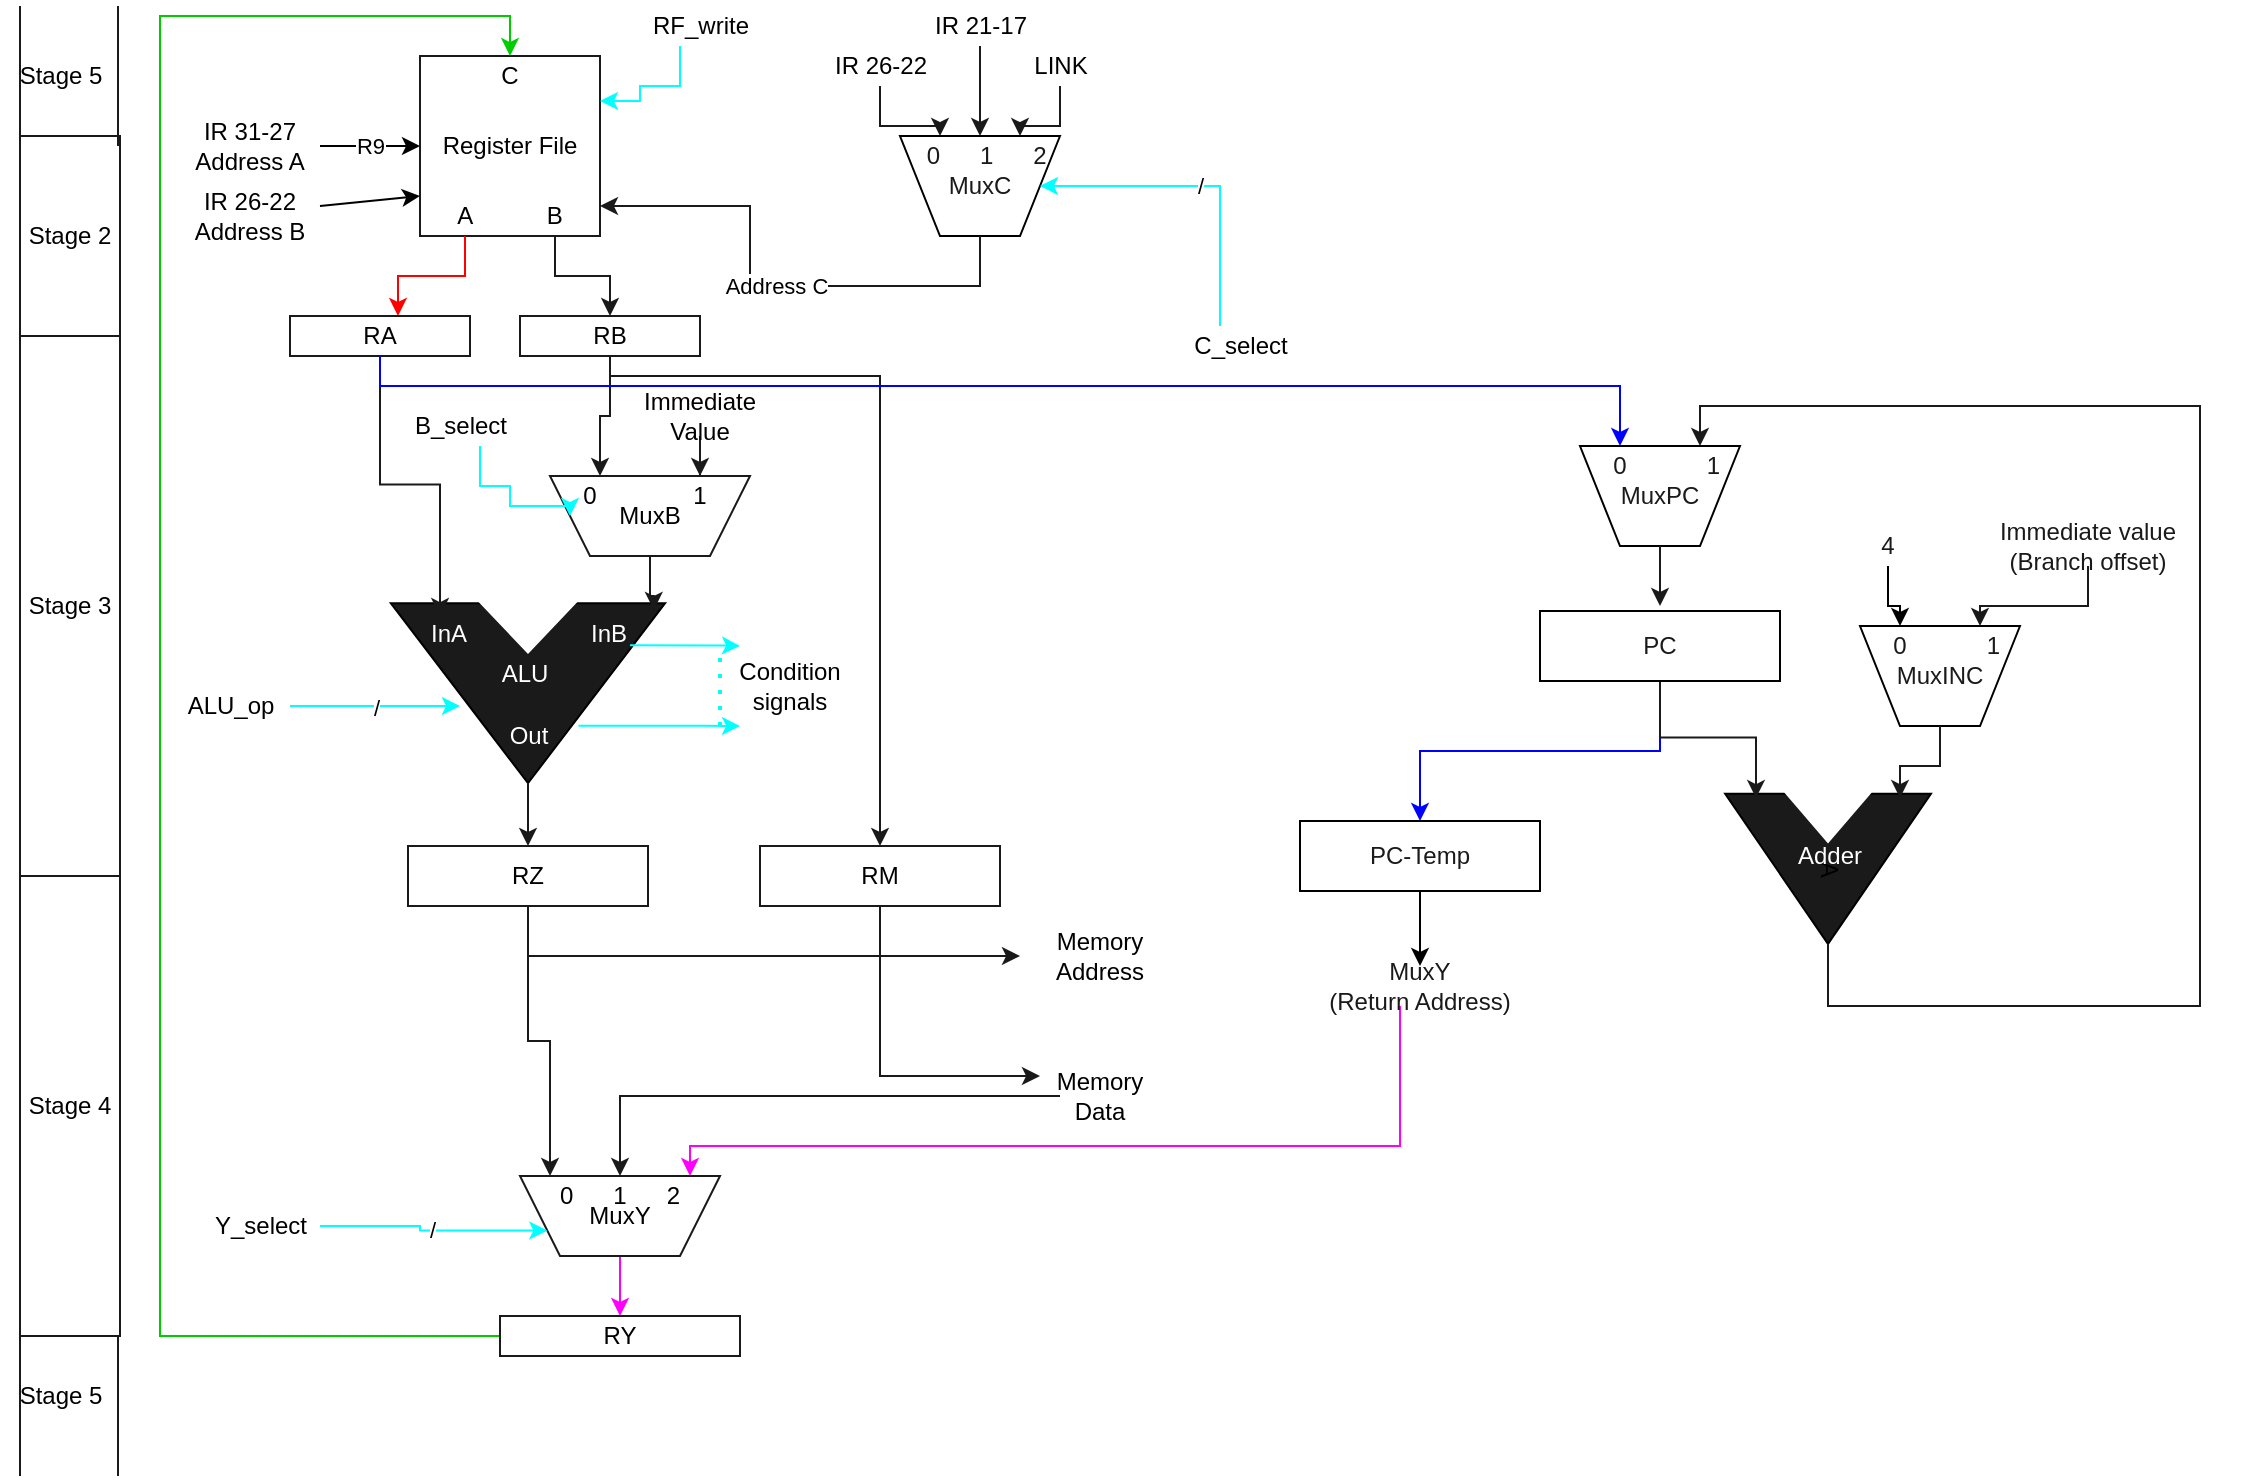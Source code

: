 <mxfile version="13.9.2" type="github">
  <diagram id="363l4msee2OIf_mjD16K" name="Page-1">
    <mxGraphModel dx="716" dy="405" grid="1" gridSize="10" guides="1" tooltips="1" connect="1" arrows="1" fold="1" page="1" pageScale="1" pageWidth="827" pageHeight="1169" math="0" shadow="0">
      <root>
        <mxCell id="0" />
        <mxCell id="1" parent="0" />
        <mxCell id="41a6UNO9W1_zl_YX5yjG-5" value="Alu" style="group" parent="1" vertex="1" connectable="0">
          <mxGeometry x="214" y="395" width="120" height="120" as="geometry" />
        </mxCell>
        <mxCell id="41a6UNO9W1_zl_YX5yjG-2" value="" style="triangle;whiteSpace=wrap;html=1;rotation=90;fillColor=#1A1A1A;" parent="41a6UNO9W1_zl_YX5yjG-5" vertex="1">
          <mxGeometry x="15.0" width="90" height="137.143" as="geometry" />
        </mxCell>
        <mxCell id="41a6UNO9W1_zl_YX5yjG-4" value="" style="triangle;whiteSpace=wrap;html=1;rotation=90;strokeColor=#FFFFFF;" parent="41a6UNO9W1_zl_YX5yjG-5" vertex="1">
          <mxGeometry x="37.5" y="-17.143" width="45" height="85.714" as="geometry" />
        </mxCell>
        <mxCell id="41a6UNO9W1_zl_YX5yjG-29" value="&lt;font color=&quot;#FFFFFF&quot;&gt;ALU&lt;/font&gt;" style="text;html=1;align=center;verticalAlign=middle;resizable=0;points=[];autosize=1;" parent="41a6UNO9W1_zl_YX5yjG-5" vertex="1">
          <mxGeometry x="37.5" y="48.57" width="40" height="20" as="geometry" />
        </mxCell>
        <mxCell id="41a6UNO9W1_zl_YX5yjG-33" value="&lt;font color=&quot;#FFFFFF&quot;&gt;InB&lt;/font&gt;" style="text;html=1;align=center;verticalAlign=middle;resizable=0;points=[];autosize=1;" parent="41a6UNO9W1_zl_YX5yjG-5" vertex="1">
          <mxGeometry x="85" y="28.57" width="30" height="20" as="geometry" />
        </mxCell>
        <mxCell id="41a6UNO9W1_zl_YX5yjG-32" value="&lt;font color=&quot;#FFFFFF&quot;&gt;InA&lt;/font&gt;" style="text;html=1;align=center;verticalAlign=middle;resizable=0;points=[];autosize=1;" parent="41a6UNO9W1_zl_YX5yjG-5" vertex="1">
          <mxGeometry x="5" y="28.57" width="30" height="20" as="geometry" />
        </mxCell>
        <mxCell id="41a6UNO9W1_zl_YX5yjG-31" value="&lt;font color=&quot;#FFFFFF&quot;&gt;Out&lt;/font&gt;" style="text;html=1;align=center;verticalAlign=middle;resizable=0;points=[];autosize=1;" parent="41a6UNO9W1_zl_YX5yjG-5" vertex="1">
          <mxGeometry x="45" y="80" width="30" height="20" as="geometry" />
        </mxCell>
        <mxCell id="41a6UNO9W1_zl_YX5yjG-22" style="edgeStyle=orthogonalEdgeStyle;rounded=0;orthogonalLoop=1;jettySize=auto;html=1;entryX=0.5;entryY=0;entryDx=0;entryDy=0;exitX=0.75;exitY=1;exitDx=0;exitDy=0;strokeColor=#1A1A1A;" parent="1" source="41a6UNO9W1_zl_YX5yjG-10" target="41a6UNO9W1_zl_YX5yjG-19" edge="1">
          <mxGeometry relative="1" as="geometry" />
        </mxCell>
        <mxCell id="41a6UNO9W1_zl_YX5yjG-7" value="Register File" style="whiteSpace=wrap;html=1;aspect=fixed;strokeColor=#1A1A1A;fillColor=#FFFFFF;" parent="1" vertex="1">
          <mxGeometry x="220" y="145" width="90" height="90" as="geometry" />
        </mxCell>
        <mxCell id="41a6UNO9W1_zl_YX5yjG-8" value="C" style="text;html=1;strokeColor=none;fillColor=none;align=center;verticalAlign=middle;whiteSpace=wrap;rounded=0;" parent="1" vertex="1">
          <mxGeometry x="245" y="145" width="40" height="20" as="geometry" />
        </mxCell>
        <mxCell id="41a6UNO9W1_zl_YX5yjG-21" style="edgeStyle=orthogonalEdgeStyle;rounded=0;orthogonalLoop=1;jettySize=auto;html=1;entryX=0.6;entryY=0;entryDx=0;entryDy=0;entryPerimeter=0;strokeColor=#FF0000;exitX=0.25;exitY=1;exitDx=0;exitDy=0;" parent="1" source="41a6UNO9W1_zl_YX5yjG-10" target="41a6UNO9W1_zl_YX5yjG-20" edge="1">
          <mxGeometry relative="1" as="geometry" />
        </mxCell>
        <mxCell id="41a6UNO9W1_zl_YX5yjG-10" value="A&amp;nbsp;&amp;nbsp;&amp;nbsp;&amp;nbsp;&amp;nbsp;&amp;nbsp;&amp;nbsp;&amp;nbsp;&amp;nbsp;&amp;nbsp; B" style="text;html=1;strokeColor=none;fillColor=none;align=center;verticalAlign=middle;whiteSpace=wrap;rounded=0;" parent="1" vertex="1">
          <mxGeometry x="220" y="215" width="90" height="20" as="geometry" />
        </mxCell>
        <mxCell id="41a6UNO9W1_zl_YX5yjG-14" value="R9" style="endArrow=classic;html=1;entryX=0;entryY=0.5;entryDx=0;entryDy=0;" parent="1" target="41a6UNO9W1_zl_YX5yjG-7" edge="1">
          <mxGeometry width="50" height="50" relative="1" as="geometry">
            <mxPoint x="170" y="190" as="sourcePoint" />
            <mxPoint x="80" y="189.5" as="targetPoint" />
          </mxGeometry>
        </mxCell>
        <mxCell id="41a6UNO9W1_zl_YX5yjG-15" value="" style="endArrow=classic;html=1;entryX=0;entryY=0.5;entryDx=0;entryDy=0;" parent="1" edge="1">
          <mxGeometry width="50" height="50" relative="1" as="geometry">
            <mxPoint x="170" y="220" as="sourcePoint" />
            <mxPoint x="220" y="215" as="targetPoint" />
          </mxGeometry>
        </mxCell>
        <mxCell id="41a6UNO9W1_zl_YX5yjG-17" value="&lt;div&gt;IR 26-22&lt;br&gt;&lt;/div&gt;&lt;div&gt;Address B&lt;/div&gt;" style="text;html=1;strokeColor=none;fillColor=none;align=center;verticalAlign=middle;whiteSpace=wrap;rounded=0;" parent="1" vertex="1">
          <mxGeometry x="100" y="215" width="70" height="20" as="geometry" />
        </mxCell>
        <mxCell id="41a6UNO9W1_zl_YX5yjG-18" value="&lt;div&gt;IR 31-27&lt;br&gt;&lt;/div&gt;&lt;div&gt;Address A&lt;/div&gt;" style="text;html=1;strokeColor=none;fillColor=none;align=center;verticalAlign=middle;whiteSpace=wrap;rounded=0;" parent="1" vertex="1">
          <mxGeometry x="100" y="180" width="70" height="20" as="geometry" />
        </mxCell>
        <mxCell id="41a6UNO9W1_zl_YX5yjG-35" style="edgeStyle=orthogonalEdgeStyle;rounded=0;orthogonalLoop=1;jettySize=auto;html=1;entryX=0.75;entryY=1;entryDx=0;entryDy=0;strokeColor=#1A1A1A;" parent="1" source="41a6UNO9W1_zl_YX5yjG-19" target="41a6UNO9W1_zl_YX5yjG-23" edge="1">
          <mxGeometry relative="1" as="geometry" />
        </mxCell>
        <mxCell id="41a6UNO9W1_zl_YX5yjG-45" style="edgeStyle=orthogonalEdgeStyle;rounded=0;orthogonalLoop=1;jettySize=auto;html=1;strokeColor=#1A1A1A;" parent="1" source="41a6UNO9W1_zl_YX5yjG-19" target="41a6UNO9W1_zl_YX5yjG-40" edge="1">
          <mxGeometry relative="1" as="geometry">
            <Array as="points">
              <mxPoint x="315" y="305" />
              <mxPoint x="450" y="305" />
            </Array>
          </mxGeometry>
        </mxCell>
        <mxCell id="41a6UNO9W1_zl_YX5yjG-19" value="RB" style="rounded=0;whiteSpace=wrap;html=1;strokeColor=#1A1A1A;fillColor=#FFFFFF;" parent="1" vertex="1">
          <mxGeometry x="270" y="275" width="90" height="20" as="geometry" />
        </mxCell>
        <mxCell id="41a6UNO9W1_zl_YX5yjG-34" style="edgeStyle=orthogonalEdgeStyle;rounded=0;orthogonalLoop=1;jettySize=auto;html=1;entryX=0.367;entryY=0.072;entryDx=0;entryDy=0;entryPerimeter=0;strokeColor=#1A1A1A;" parent="1" source="41a6UNO9W1_zl_YX5yjG-20" target="41a6UNO9W1_zl_YX5yjG-32" edge="1">
          <mxGeometry relative="1" as="geometry" />
        </mxCell>
        <mxCell id="41a6UNO9W1_zl_YX5yjG-20" value="RA" style="rounded=0;whiteSpace=wrap;html=1;strokeColor=#1A1A1A;fillColor=#FFFFFF;" parent="1" vertex="1">
          <mxGeometry x="155" y="275" width="90" height="20" as="geometry" />
        </mxCell>
        <mxCell id="41a6UNO9W1_zl_YX5yjG-27" style="edgeStyle=orthogonalEdgeStyle;rounded=0;orthogonalLoop=1;jettySize=auto;html=1;entryX=0.038;entryY=0.041;entryDx=0;entryDy=0;entryPerimeter=0;strokeColor=#1A1A1A;" parent="1" source="41a6UNO9W1_zl_YX5yjG-23" target="41a6UNO9W1_zl_YX5yjG-2" edge="1">
          <mxGeometry relative="1" as="geometry" />
        </mxCell>
        <mxCell id="41a6UNO9W1_zl_YX5yjG-23" value="MuxB" style="shape=trapezoid;perimeter=trapezoidPerimeter;whiteSpace=wrap;html=1;fixedSize=1;strokeColor=#1A1A1A;fillColor=#FFFFFF;direction=west;" parent="1" vertex="1">
          <mxGeometry x="285" y="355" width="100" height="40" as="geometry" />
        </mxCell>
        <mxCell id="41a6UNO9W1_zl_YX5yjG-25" style="edgeStyle=orthogonalEdgeStyle;rounded=0;orthogonalLoop=1;jettySize=auto;html=1;entryX=0.25;entryY=1;entryDx=0;entryDy=0;strokeColor=#1A1A1A;" parent="1" source="41a6UNO9W1_zl_YX5yjG-24" target="41a6UNO9W1_zl_YX5yjG-23" edge="1">
          <mxGeometry relative="1" as="geometry" />
        </mxCell>
        <mxCell id="41a6UNO9W1_zl_YX5yjG-24" value="Immediate Value" style="text;html=1;strokeColor=none;fillColor=none;align=center;verticalAlign=middle;whiteSpace=wrap;rounded=0;" parent="1" vertex="1">
          <mxGeometry x="340" y="315" width="40" height="20" as="geometry" />
        </mxCell>
        <mxCell id="41a6UNO9W1_zl_YX5yjG-36" value="1" style="text;html=1;strokeColor=none;fillColor=none;align=center;verticalAlign=middle;whiteSpace=wrap;rounded=0;" parent="1" vertex="1">
          <mxGeometry x="340" y="355" width="40" height="20" as="geometry" />
        </mxCell>
        <mxCell id="41a6UNO9W1_zl_YX5yjG-37" value="0" style="text;html=1;strokeColor=none;fillColor=none;align=center;verticalAlign=middle;whiteSpace=wrap;rounded=0;" parent="1" vertex="1">
          <mxGeometry x="285" y="355" width="40" height="20" as="geometry" />
        </mxCell>
        <mxCell id="41a6UNO9W1_zl_YX5yjG-46" style="edgeStyle=orthogonalEdgeStyle;rounded=0;orthogonalLoop=1;jettySize=auto;html=1;entryX=0.25;entryY=0;entryDx=0;entryDy=0;strokeColor=#1A1A1A;" parent="1" source="41a6UNO9W1_zl_YX5yjG-38" target="41a6UNO9W1_zl_YX5yjG-42" edge="1">
          <mxGeometry relative="1" as="geometry" />
        </mxCell>
        <mxCell id="41a6UNO9W1_zl_YX5yjG-49" style="edgeStyle=orthogonalEdgeStyle;rounded=0;orthogonalLoop=1;jettySize=auto;html=1;strokeColor=#1A1A1A;" parent="1" source="41a6UNO9W1_zl_YX5yjG-38" edge="1">
          <mxGeometry relative="1" as="geometry">
            <mxPoint x="520" y="595" as="targetPoint" />
            <Array as="points">
              <mxPoint x="274" y="595" />
            </Array>
          </mxGeometry>
        </mxCell>
        <mxCell id="41a6UNO9W1_zl_YX5yjG-38" value="RZ" style="rounded=0;whiteSpace=wrap;html=1;strokeColor=#1A1A1A;fillColor=#FFFFFF;" parent="1" vertex="1">
          <mxGeometry x="214" y="540" width="120" height="30" as="geometry" />
        </mxCell>
        <mxCell id="41a6UNO9W1_zl_YX5yjG-51" style="edgeStyle=orthogonalEdgeStyle;rounded=0;orthogonalLoop=1;jettySize=auto;html=1;strokeColor=#1A1A1A;" parent="1" source="41a6UNO9W1_zl_YX5yjG-40" edge="1">
          <mxGeometry relative="1" as="geometry">
            <mxPoint x="530" y="655" as="targetPoint" />
            <Array as="points">
              <mxPoint x="450" y="655" />
            </Array>
          </mxGeometry>
        </mxCell>
        <mxCell id="41a6UNO9W1_zl_YX5yjG-40" value="RM" style="rounded=0;whiteSpace=wrap;html=1;strokeColor=#1A1A1A;fillColor=#FFFFFF;" parent="1" vertex="1">
          <mxGeometry x="390" y="540" width="120" height="30" as="geometry" />
        </mxCell>
        <mxCell id="41a6UNO9W1_zl_YX5yjG-58" style="edgeStyle=orthogonalEdgeStyle;rounded=0;orthogonalLoop=1;jettySize=auto;html=1;entryX=0.5;entryY=0;entryDx=0;entryDy=0;fillColor=#00CC00;strokeColor=#FF00FF;" parent="1" source="41a6UNO9W1_zl_YX5yjG-41" target="41a6UNO9W1_zl_YX5yjG-56" edge="1">
          <mxGeometry relative="1" as="geometry" />
        </mxCell>
        <mxCell id="41a6UNO9W1_zl_YX5yjG-41" value="MuxY" style="shape=trapezoid;perimeter=trapezoidPerimeter;whiteSpace=wrap;html=1;fixedSize=1;strokeColor=#1A1A1A;fillColor=#FFFFFF;direction=west;" parent="1" vertex="1">
          <mxGeometry x="270" y="705" width="100" height="40" as="geometry" />
        </mxCell>
        <mxCell id="41a6UNO9W1_zl_YX5yjG-42" value="0&amp;nbsp;&amp;nbsp;&amp;nbsp;&amp;nbsp;&amp;nbsp; 1&amp;nbsp;&amp;nbsp;&amp;nbsp;&amp;nbsp;&amp;nbsp; 2" style="text;html=1;strokeColor=none;fillColor=none;align=center;verticalAlign=middle;whiteSpace=wrap;rounded=0;" parent="1" vertex="1">
          <mxGeometry x="250" y="705" width="140" height="20" as="geometry" />
        </mxCell>
        <mxCell id="41a6UNO9W1_zl_YX5yjG-44" style="edgeStyle=orthogonalEdgeStyle;rounded=0;orthogonalLoop=1;jettySize=auto;html=1;entryX=0.5;entryY=0;entryDx=0;entryDy=0;strokeColor=#1A1A1A;" parent="1" source="41a6UNO9W1_zl_YX5yjG-2" target="41a6UNO9W1_zl_YX5yjG-38" edge="1">
          <mxGeometry relative="1" as="geometry" />
        </mxCell>
        <mxCell id="41a6UNO9W1_zl_YX5yjG-47" value="Memory Address" style="text;html=1;strokeColor=none;fillColor=none;align=center;verticalAlign=middle;whiteSpace=wrap;rounded=0;" parent="1" vertex="1">
          <mxGeometry x="540" y="585" width="40" height="20" as="geometry" />
        </mxCell>
        <mxCell id="41a6UNO9W1_zl_YX5yjG-52" style="edgeStyle=orthogonalEdgeStyle;rounded=0;orthogonalLoop=1;jettySize=auto;html=1;entryX=0.5;entryY=0;entryDx=0;entryDy=0;strokeColor=#1A1A1A;" parent="1" source="41a6UNO9W1_zl_YX5yjG-50" target="41a6UNO9W1_zl_YX5yjG-42" edge="1">
          <mxGeometry relative="1" as="geometry" />
        </mxCell>
        <mxCell id="41a6UNO9W1_zl_YX5yjG-50" value="Memory Data" style="text;html=1;strokeColor=none;fillColor=none;align=center;verticalAlign=middle;whiteSpace=wrap;rounded=0;" parent="1" vertex="1">
          <mxGeometry x="540" y="655" width="40" height="20" as="geometry" />
        </mxCell>
        <mxCell id="41a6UNO9W1_zl_YX5yjG-59" style="edgeStyle=orthogonalEdgeStyle;rounded=0;orthogonalLoop=1;jettySize=auto;html=1;entryX=0.5;entryY=0;entryDx=0;entryDy=0;fillColor=#00CC00;strokeColor=#00CC00;" parent="1" source="41a6UNO9W1_zl_YX5yjG-56" target="41a6UNO9W1_zl_YX5yjG-8" edge="1">
          <mxGeometry relative="1" as="geometry">
            <Array as="points">
              <mxPoint x="90" y="785" />
              <mxPoint x="90" y="125" />
              <mxPoint x="265" y="125" />
            </Array>
          </mxGeometry>
        </mxCell>
        <mxCell id="41a6UNO9W1_zl_YX5yjG-56" value="RY" style="rounded=0;whiteSpace=wrap;html=1;strokeColor=#1A1A1A;fillColor=#FFFFFF;" parent="1" vertex="1">
          <mxGeometry x="260" y="775" width="120" height="20" as="geometry" />
        </mxCell>
        <mxCell id="41a6UNO9W1_zl_YX5yjG-60" value="Stage 2" style="rounded=0;whiteSpace=wrap;html=1;strokeColor=#1A1A1A;fillColor=#FFFFFF;" parent="1" vertex="1">
          <mxGeometry x="20" y="185" width="50" height="100" as="geometry" />
        </mxCell>
        <mxCell id="41a6UNO9W1_zl_YX5yjG-62" value="Stage 3" style="rounded=0;whiteSpace=wrap;html=1;strokeColor=#1A1A1A;fillColor=#FFFFFF;" parent="1" vertex="1">
          <mxGeometry x="20" y="285" width="50" height="270" as="geometry" />
        </mxCell>
        <mxCell id="41a6UNO9W1_zl_YX5yjG-64" value="Stage 4" style="rounded=0;whiteSpace=wrap;html=1;strokeColor=#1A1A1A;fillColor=#FFFFFF;" parent="1" vertex="1">
          <mxGeometry x="20" y="555" width="50" height="230" as="geometry" />
        </mxCell>
        <mxCell id="41a6UNO9W1_zl_YX5yjG-67" value="" style="endArrow=none;html=1;strokeColor=#1A1A1A;fillColor=#00CC00;entryX=0;entryY=1;entryDx=0;entryDy=0;" parent="1" target="41a6UNO9W1_zl_YX5yjG-64" edge="1">
          <mxGeometry width="50" height="50" relative="1" as="geometry">
            <mxPoint x="20" y="855" as="sourcePoint" />
            <mxPoint x="30" y="825" as="targetPoint" />
          </mxGeometry>
        </mxCell>
        <mxCell id="41a6UNO9W1_zl_YX5yjG-68" value="" style="endArrow=none;html=1;strokeColor=#1A1A1A;fillColor=#00CC00;entryX=0;entryY=1;entryDx=0;entryDy=0;" parent="1" edge="1">
          <mxGeometry width="50" height="50" relative="1" as="geometry">
            <mxPoint x="69" y="855" as="sourcePoint" />
            <mxPoint x="69" y="785" as="targetPoint" />
          </mxGeometry>
        </mxCell>
        <mxCell id="41a6UNO9W1_zl_YX5yjG-69" value="" style="endArrow=none;html=1;strokeColor=#1A1A1A;fillColor=#00CC00;entryX=0;entryY=1;entryDx=0;entryDy=0;" parent="1" edge="1">
          <mxGeometry width="50" height="50" relative="1" as="geometry">
            <mxPoint x="20" y="190" as="sourcePoint" />
            <mxPoint x="20" y="120" as="targetPoint" />
          </mxGeometry>
        </mxCell>
        <mxCell id="41a6UNO9W1_zl_YX5yjG-70" value="" style="endArrow=none;html=1;strokeColor=#1A1A1A;fillColor=#00CC00;entryX=0;entryY=1;entryDx=0;entryDy=0;" parent="1" edge="1">
          <mxGeometry width="50" height="50" relative="1" as="geometry">
            <mxPoint x="69" y="190" as="sourcePoint" />
            <mxPoint x="69" y="120" as="targetPoint" />
          </mxGeometry>
        </mxCell>
        <mxCell id="41a6UNO9W1_zl_YX5yjG-71" value="Stage 5" style="text;html=1;align=center;verticalAlign=middle;resizable=0;points=[];autosize=1;" parent="1" vertex="1">
          <mxGeometry x="10" y="145" width="60" height="20" as="geometry" />
        </mxCell>
        <mxCell id="41a6UNO9W1_zl_YX5yjG-74" value="Stage 5" style="text;html=1;align=center;verticalAlign=middle;resizable=0;points=[];autosize=1;" parent="1" vertex="1">
          <mxGeometry x="10" y="805" width="60" height="20" as="geometry" />
        </mxCell>
        <mxCell id="oLpU4Q8LzEMChAn31tV1-27" value="" style="group" vertex="1" connectable="0" parent="1">
          <mxGeometry x="874" y="500" width="100" height="90" as="geometry" />
        </mxCell>
        <mxCell id="oLpU4Q8LzEMChAn31tV1-28" value="A" style="triangle;whiteSpace=wrap;html=1;rotation=90;fillColor=#1A1A1A;" vertex="1" parent="oLpU4Q8LzEMChAn31tV1-27">
          <mxGeometry x="12.5" width="75" height="102.857" as="geometry" />
        </mxCell>
        <mxCell id="oLpU4Q8LzEMChAn31tV1-29" value="" style="triangle;whiteSpace=wrap;html=1;rotation=90;strokeColor=#FFFFFF;" vertex="1" parent="oLpU4Q8LzEMChAn31tV1-27">
          <mxGeometry x="31.25" y="-12.857" width="37.5" height="64.286" as="geometry" />
        </mxCell>
        <mxCell id="oLpU4Q8LzEMChAn31tV1-30" value="Adder" style="text;html=1;strokeColor=none;fillColor=none;align=center;verticalAlign=middle;whiteSpace=wrap;rounded=0;fontColor=#FFFFFF;" vertex="1" parent="oLpU4Q8LzEMChAn31tV1-27">
          <mxGeometry x="31.25" y="35" width="40" height="20" as="geometry" />
        </mxCell>
        <mxCell id="oLpU4Q8LzEMChAn31tV1-31" style="edgeStyle=orthogonalEdgeStyle;rounded=0;orthogonalLoop=1;jettySize=auto;html=1;entryX=0.5;entryY=0;entryDx=0;entryDy=0;fontColor=#00CC00;strokeColor=#0000FF;" edge="1" parent="1" source="oLpU4Q8LzEMChAn31tV1-33" target="oLpU4Q8LzEMChAn31tV1-35">
          <mxGeometry relative="1" as="geometry" />
        </mxCell>
        <mxCell id="oLpU4Q8LzEMChAn31tV1-32" style="edgeStyle=orthogonalEdgeStyle;rounded=0;orthogonalLoop=1;jettySize=auto;html=1;entryX=0.028;entryY=0.85;entryDx=0;entryDy=0;entryPerimeter=0;fontColor=#00CC00;strokeColor=#1A1A1A;" edge="1" parent="1" source="oLpU4Q8LzEMChAn31tV1-33" target="oLpU4Q8LzEMChAn31tV1-28">
          <mxGeometry relative="1" as="geometry" />
        </mxCell>
        <mxCell id="oLpU4Q8LzEMChAn31tV1-33" value="PC" style="rounded=0;whiteSpace=wrap;html=1;fontColor=#1A1A1A;" vertex="1" parent="1">
          <mxGeometry x="780" y="422.5" width="120" height="35" as="geometry" />
        </mxCell>
        <mxCell id="oLpU4Q8LzEMChAn31tV1-34" style="edgeStyle=orthogonalEdgeStyle;rounded=0;orthogonalLoop=1;jettySize=auto;html=1;entryX=0.5;entryY=0;entryDx=0;entryDy=0;fontColor=#00CC00;" edge="1" parent="1" source="oLpU4Q8LzEMChAn31tV1-35" target="oLpU4Q8LzEMChAn31tV1-42">
          <mxGeometry relative="1" as="geometry" />
        </mxCell>
        <mxCell id="oLpU4Q8LzEMChAn31tV1-35" value="PC-Temp" style="rounded=0;whiteSpace=wrap;html=1;fontColor=#1A1A1A;" vertex="1" parent="1">
          <mxGeometry x="660" y="527.5" width="120" height="35" as="geometry" />
        </mxCell>
        <mxCell id="oLpU4Q8LzEMChAn31tV1-36" value="" style="group" vertex="1" connectable="0" parent="1">
          <mxGeometry x="940" y="430" width="80" height="50" as="geometry" />
        </mxCell>
        <mxCell id="oLpU4Q8LzEMChAn31tV1-37" value="&lt;font color=&quot;#1A1A1A&quot;&gt;MuxINC&lt;/font&gt;" style="shape=trapezoid;perimeter=trapezoidPerimeter;whiteSpace=wrap;html=1;fixedSize=1;fontColor=#FFFFFF;direction=west;" vertex="1" parent="oLpU4Q8LzEMChAn31tV1-36">
          <mxGeometry width="80" height="50" as="geometry" />
        </mxCell>
        <mxCell id="oLpU4Q8LzEMChAn31tV1-38" value="0&lt;font color=&quot;#1A1A1A&quot;&gt;0 &amp;nbsp; &amp;nbsp; &amp;nbsp; &amp;nbsp; &amp;nbsp;&amp;nbsp; 1&lt;br&gt;&lt;/font&gt;" style="text;html=1;strokeColor=none;fillColor=none;align=center;verticalAlign=middle;whiteSpace=wrap;rounded=0;fontColor=#FFFFFF;" vertex="1" parent="oLpU4Q8LzEMChAn31tV1-36">
          <mxGeometry width="80" height="20" as="geometry" />
        </mxCell>
        <mxCell id="oLpU4Q8LzEMChAn31tV1-39" value="" style="group" vertex="1" connectable="0" parent="1">
          <mxGeometry x="800" y="340" width="80" height="50" as="geometry" />
        </mxCell>
        <mxCell id="oLpU4Q8LzEMChAn31tV1-40" value="&lt;font color=&quot;#1A1A1A&quot;&gt;MuxPC&lt;/font&gt;" style="shape=trapezoid;perimeter=trapezoidPerimeter;whiteSpace=wrap;html=1;fixedSize=1;fontColor=#FFFFFF;direction=west;" vertex="1" parent="oLpU4Q8LzEMChAn31tV1-39">
          <mxGeometry width="80" height="50" as="geometry" />
        </mxCell>
        <mxCell id="oLpU4Q8LzEMChAn31tV1-41" value="0&lt;font color=&quot;#1A1A1A&quot;&gt;0 &amp;nbsp; &amp;nbsp; &amp;nbsp; &amp;nbsp; &amp;nbsp;&amp;nbsp; 1&lt;br&gt;&lt;/font&gt;" style="text;html=1;strokeColor=none;fillColor=none;align=center;verticalAlign=middle;whiteSpace=wrap;rounded=0;fontColor=#FFFFFF;" vertex="1" parent="oLpU4Q8LzEMChAn31tV1-39">
          <mxGeometry width="80" height="20" as="geometry" />
        </mxCell>
        <mxCell id="oLpU4Q8LzEMChAn31tV1-52" style="edgeStyle=orthogonalEdgeStyle;rounded=0;orthogonalLoop=1;jettySize=auto;html=1;entryX=0.75;entryY=0;entryDx=0;entryDy=0;strokeColor=#FF00FF;fillColor=#00CC00;" edge="1" parent="1" source="oLpU4Q8LzEMChAn31tV1-42" target="41a6UNO9W1_zl_YX5yjG-42">
          <mxGeometry relative="1" as="geometry">
            <mxPoint x="580" y="710" as="targetPoint" />
            <Array as="points">
              <mxPoint x="710" y="690" />
              <mxPoint x="355" y="690" />
            </Array>
          </mxGeometry>
        </mxCell>
        <mxCell id="oLpU4Q8LzEMChAn31tV1-42" value="&lt;div&gt;MuxY&lt;/div&gt;&lt;div&gt;(Return Address) &lt;br&gt;&lt;/div&gt;" style="text;html=1;strokeColor=none;fillColor=none;align=center;verticalAlign=middle;whiteSpace=wrap;rounded=0;fontColor=#1A1A1A;" vertex="1" parent="1">
          <mxGeometry x="640" y="600" width="160" height="20" as="geometry" />
        </mxCell>
        <mxCell id="oLpU4Q8LzEMChAn31tV1-43" style="edgeStyle=orthogonalEdgeStyle;rounded=0;orthogonalLoop=1;jettySize=auto;html=1;entryX=0.25;entryY=0;entryDx=0;entryDy=0;fontColor=#00CC00;strokeColor=#0000FF;exitX=0.5;exitY=1;exitDx=0;exitDy=0;" edge="1" parent="1" source="41a6UNO9W1_zl_YX5yjG-20" target="oLpU4Q8LzEMChAn31tV1-41">
          <mxGeometry relative="1" as="geometry">
            <mxPoint x="820" y="310" as="sourcePoint" />
            <Array as="points">
              <mxPoint x="200" y="310" />
              <mxPoint x="820" y="310" />
            </Array>
          </mxGeometry>
        </mxCell>
        <mxCell id="oLpU4Q8LzEMChAn31tV1-45" style="edgeStyle=orthogonalEdgeStyle;rounded=0;orthogonalLoop=1;jettySize=auto;html=1;entryX=0.25;entryY=0;entryDx=0;entryDy=0;fontColor=#00CC00;" edge="1" parent="1" source="oLpU4Q8LzEMChAn31tV1-46" target="oLpU4Q8LzEMChAn31tV1-38">
          <mxGeometry relative="1" as="geometry" />
        </mxCell>
        <mxCell id="oLpU4Q8LzEMChAn31tV1-46" value="4" style="text;html=1;strokeColor=none;fillColor=none;align=center;verticalAlign=middle;whiteSpace=wrap;rounded=0;fontColor=#1A1A1A;" vertex="1" parent="1">
          <mxGeometry x="934" y="380" width="40" height="20" as="geometry" />
        </mxCell>
        <mxCell id="oLpU4Q8LzEMChAn31tV1-47" style="edgeStyle=orthogonalEdgeStyle;rounded=0;orthogonalLoop=1;jettySize=auto;html=1;entryX=0.75;entryY=0;entryDx=0;entryDy=0;fontColor=#00CC00;strokeColor=#1A1A1A;" edge="1" parent="1" source="oLpU4Q8LzEMChAn31tV1-48" target="oLpU4Q8LzEMChAn31tV1-38">
          <mxGeometry relative="1" as="geometry" />
        </mxCell>
        <mxCell id="oLpU4Q8LzEMChAn31tV1-48" value="&lt;div&gt;Immediate value&lt;/div&gt;&lt;div&gt;(Branch offset)&lt;br&gt;&lt;/div&gt;" style="text;html=1;strokeColor=none;fillColor=none;align=center;verticalAlign=middle;whiteSpace=wrap;rounded=0;fontColor=#1A1A1A;" vertex="1" parent="1">
          <mxGeometry x="974" y="380" width="160" height="20" as="geometry" />
        </mxCell>
        <mxCell id="oLpU4Q8LzEMChAn31tV1-49" style="edgeStyle=orthogonalEdgeStyle;rounded=0;orthogonalLoop=1;jettySize=auto;html=1;fontColor=#00CC00;strokeColor=#1A1A1A;" edge="1" parent="1" source="oLpU4Q8LzEMChAn31tV1-40">
          <mxGeometry relative="1" as="geometry">
            <mxPoint x="840" y="420" as="targetPoint" />
          </mxGeometry>
        </mxCell>
        <mxCell id="oLpU4Q8LzEMChAn31tV1-50" style="edgeStyle=orthogonalEdgeStyle;rounded=0;orthogonalLoop=1;jettySize=auto;html=1;entryX=0.028;entryY=0.15;entryDx=0;entryDy=0;entryPerimeter=0;fontColor=#00CC00;strokeColor=#1A1A1A;" edge="1" parent="1" source="oLpU4Q8LzEMChAn31tV1-37" target="oLpU4Q8LzEMChAn31tV1-28">
          <mxGeometry relative="1" as="geometry" />
        </mxCell>
        <mxCell id="oLpU4Q8LzEMChAn31tV1-51" style="edgeStyle=orthogonalEdgeStyle;rounded=0;orthogonalLoop=1;jettySize=auto;html=1;entryX=0.75;entryY=0;entryDx=0;entryDy=0;fontColor=#00CC00;exitX=1;exitY=0.5;exitDx=0;exitDy=0;strokeColor=#1A1A1A;" edge="1" parent="1" source="oLpU4Q8LzEMChAn31tV1-28" target="oLpU4Q8LzEMChAn31tV1-41">
          <mxGeometry relative="1" as="geometry">
            <Array as="points">
              <mxPoint x="924" y="620" />
              <mxPoint x="1110" y="620" />
              <mxPoint x="1110" y="320" />
              <mxPoint x="860" y="320" />
            </Array>
          </mxGeometry>
        </mxCell>
        <mxCell id="oLpU4Q8LzEMChAn31tV1-55" value="/" style="edgeStyle=orthogonalEdgeStyle;rounded=0;orthogonalLoop=1;jettySize=auto;html=1;entryX=1;entryY=0.25;entryDx=0;entryDy=0;fillColor=#00CC00;strokeColor=#00FFFF;" edge="1" parent="1" source="oLpU4Q8LzEMChAn31tV1-54" target="41a6UNO9W1_zl_YX5yjG-41">
          <mxGeometry relative="1" as="geometry" />
        </mxCell>
        <mxCell id="oLpU4Q8LzEMChAn31tV1-54" value="Y_select" style="text;html=1;align=center;verticalAlign=middle;resizable=0;points=[];autosize=1;" vertex="1" parent="1">
          <mxGeometry x="110" y="720" width="60" height="20" as="geometry" />
        </mxCell>
        <mxCell id="oLpU4Q8LzEMChAn31tV1-58" value="/" style="edgeStyle=orthogonalEdgeStyle;rounded=0;orthogonalLoop=1;jettySize=auto;html=1;strokeColor=#00FFFF;fillColor=#00CC00;" edge="1" parent="1" source="oLpU4Q8LzEMChAn31tV1-57">
          <mxGeometry relative="1" as="geometry">
            <mxPoint x="240" y="470" as="targetPoint" />
          </mxGeometry>
        </mxCell>
        <mxCell id="oLpU4Q8LzEMChAn31tV1-57" value="ALU_op" style="text;html=1;align=center;verticalAlign=middle;resizable=0;points=[];autosize=1;" vertex="1" parent="1">
          <mxGeometry x="95" y="460" width="60" height="20" as="geometry" />
        </mxCell>
        <mxCell id="oLpU4Q8LzEMChAn31tV1-60" style="edgeStyle=orthogonalEdgeStyle;rounded=0;orthogonalLoop=1;jettySize=auto;html=1;entryX=0.25;entryY=1;entryDx=0;entryDy=0;strokeColor=#00FFFF;fillColor=#00CC00;" edge="1" parent="1" source="oLpU4Q8LzEMChAn31tV1-59" target="41a6UNO9W1_zl_YX5yjG-37">
          <mxGeometry relative="1" as="geometry">
            <Array as="points">
              <mxPoint x="250" y="360" />
              <mxPoint x="265" y="360" />
              <mxPoint x="265" y="370" />
              <mxPoint x="295" y="370" />
            </Array>
          </mxGeometry>
        </mxCell>
        <mxCell id="oLpU4Q8LzEMChAn31tV1-59" value="B_select" style="text;html=1;align=center;verticalAlign=middle;resizable=0;points=[];autosize=1;" vertex="1" parent="1">
          <mxGeometry x="210" y="320" width="60" height="20" as="geometry" />
        </mxCell>
        <mxCell id="oLpU4Q8LzEMChAn31tV1-62" value="" style="group" vertex="1" connectable="0" parent="1">
          <mxGeometry x="460" y="185" width="80" height="50" as="geometry" />
        </mxCell>
        <mxCell id="oLpU4Q8LzEMChAn31tV1-63" value="&lt;font color=&quot;#1A1A1A&quot;&gt;MuxC&lt;/font&gt;" style="shape=trapezoid;perimeter=trapezoidPerimeter;whiteSpace=wrap;html=1;fixedSize=1;fontColor=#FFFFFF;direction=west;" vertex="1" parent="oLpU4Q8LzEMChAn31tV1-62">
          <mxGeometry width="80" height="50" as="geometry" />
        </mxCell>
        <mxCell id="oLpU4Q8LzEMChAn31tV1-64" value="0&lt;font color=&quot;#1A1A1A&quot;&gt;0&amp;nbsp;&amp;nbsp;&amp;nbsp;&amp;nbsp;&amp;nbsp; 1&amp;nbsp;&amp;nbsp;&amp;nbsp;&amp;nbsp;&amp;nbsp; 2&lt;br&gt;&lt;/font&gt;" style="text;html=1;strokeColor=none;fillColor=none;align=center;verticalAlign=middle;whiteSpace=wrap;rounded=0;fontColor=#FFFFFF;" vertex="1" parent="oLpU4Q8LzEMChAn31tV1-62">
          <mxGeometry width="80" height="20" as="geometry" />
        </mxCell>
        <mxCell id="oLpU4Q8LzEMChAn31tV1-66" style="edgeStyle=orthogonalEdgeStyle;rounded=0;orthogonalLoop=1;jettySize=auto;html=1;entryX=1;entryY=0.25;entryDx=0;entryDy=0;strokeColor=#00FFFF;fillColor=#00CC00;" edge="1" parent="1" source="oLpU4Q8LzEMChAn31tV1-65" target="41a6UNO9W1_zl_YX5yjG-7">
          <mxGeometry relative="1" as="geometry">
            <Array as="points">
              <mxPoint x="350" y="160" />
              <mxPoint x="330" y="160" />
              <mxPoint x="330" y="168" />
            </Array>
          </mxGeometry>
        </mxCell>
        <mxCell id="oLpU4Q8LzEMChAn31tV1-65" value="&lt;div&gt;RF_write&lt;/div&gt;" style="text;html=1;align=center;verticalAlign=middle;resizable=0;points=[];autosize=1;" vertex="1" parent="1">
          <mxGeometry x="330" y="120" width="60" height="20" as="geometry" />
        </mxCell>
        <mxCell id="oLpU4Q8LzEMChAn31tV1-68" value="/" style="edgeStyle=orthogonalEdgeStyle;rounded=0;orthogonalLoop=1;jettySize=auto;html=1;entryX=0;entryY=0.5;entryDx=0;entryDy=0;strokeColor=#00FFFF;fillColor=#00CC00;" edge="1" parent="1" source="oLpU4Q8LzEMChAn31tV1-67" target="oLpU4Q8LzEMChAn31tV1-63">
          <mxGeometry relative="1" as="geometry">
            <Array as="points">
              <mxPoint x="620" y="210" />
            </Array>
          </mxGeometry>
        </mxCell>
        <mxCell id="oLpU4Q8LzEMChAn31tV1-67" value="C_select" style="text;html=1;align=center;verticalAlign=middle;resizable=0;points=[];autosize=1;" vertex="1" parent="1">
          <mxGeometry x="600" y="280" width="60" height="20" as="geometry" />
        </mxCell>
        <mxCell id="oLpU4Q8LzEMChAn31tV1-70" style="edgeStyle=orthogonalEdgeStyle;rounded=0;orthogonalLoop=1;jettySize=auto;html=1;entryX=0.75;entryY=0;entryDx=0;entryDy=0;fillColor=#00CC00;strokeColor=#1A1A1A;" edge="1" parent="1" source="oLpU4Q8LzEMChAn31tV1-69" target="oLpU4Q8LzEMChAn31tV1-64">
          <mxGeometry relative="1" as="geometry" />
        </mxCell>
        <mxCell id="oLpU4Q8LzEMChAn31tV1-69" value="LINK" style="text;html=1;align=center;verticalAlign=middle;resizable=0;points=[];autosize=1;" vertex="1" parent="1">
          <mxGeometry x="520" y="140" width="40" height="20" as="geometry" />
        </mxCell>
        <mxCell id="oLpU4Q8LzEMChAn31tV1-72" style="edgeStyle=orthogonalEdgeStyle;rounded=0;orthogonalLoop=1;jettySize=auto;html=1;entryX=0.5;entryY=0;entryDx=0;entryDy=0;strokeColor=#1A1A1A;fillColor=#00CC00;" edge="1" parent="1" source="oLpU4Q8LzEMChAn31tV1-71" target="oLpU4Q8LzEMChAn31tV1-64">
          <mxGeometry relative="1" as="geometry" />
        </mxCell>
        <mxCell id="oLpU4Q8LzEMChAn31tV1-71" value="IR 21-17" style="text;html=1;align=center;verticalAlign=middle;resizable=0;points=[];autosize=1;" vertex="1" parent="1">
          <mxGeometry x="470" y="120" width="60" height="20" as="geometry" />
        </mxCell>
        <mxCell id="oLpU4Q8LzEMChAn31tV1-74" style="edgeStyle=orthogonalEdgeStyle;rounded=0;orthogonalLoop=1;jettySize=auto;html=1;entryX=0.25;entryY=0;entryDx=0;entryDy=0;strokeColor=#1A1A1A;fillColor=#00CC00;" edge="1" parent="1" source="oLpU4Q8LzEMChAn31tV1-73" target="oLpU4Q8LzEMChAn31tV1-64">
          <mxGeometry relative="1" as="geometry" />
        </mxCell>
        <mxCell id="oLpU4Q8LzEMChAn31tV1-73" value="IR 26-22" style="text;html=1;align=center;verticalAlign=middle;resizable=0;points=[];autosize=1;" vertex="1" parent="1">
          <mxGeometry x="420" y="140" width="60" height="20" as="geometry" />
        </mxCell>
        <mxCell id="oLpU4Q8LzEMChAn31tV1-75" value="Address C" style="edgeStyle=orthogonalEdgeStyle;rounded=0;orthogonalLoop=1;jettySize=auto;html=1;entryX=1;entryY=0.25;entryDx=0;entryDy=0;strokeColor=#1A1A1A;fillColor=#00CC00;" edge="1" parent="1" source="oLpU4Q8LzEMChAn31tV1-63" target="41a6UNO9W1_zl_YX5yjG-10">
          <mxGeometry relative="1" as="geometry">
            <Array as="points">
              <mxPoint x="500" y="260" />
              <mxPoint x="385" y="260" />
              <mxPoint x="385" y="220" />
            </Array>
          </mxGeometry>
        </mxCell>
        <mxCell id="oLpU4Q8LzEMChAn31tV1-76" value="" style="edgeStyle=orthogonalEdgeStyle;rounded=0;orthogonalLoop=1;jettySize=auto;html=1;strokeColor=#00FFFF;fillColor=#00CC00;" edge="1" parent="1">
          <mxGeometry relative="1" as="geometry">
            <mxPoint x="380" y="440" as="targetPoint" />
            <mxPoint x="325.0" y="439.66" as="sourcePoint" />
            <Array as="points">
              <mxPoint x="370" y="440" />
              <mxPoint x="370" y="440" />
            </Array>
          </mxGeometry>
        </mxCell>
        <mxCell id="oLpU4Q8LzEMChAn31tV1-79" value="" style="edgeStyle=orthogonalEdgeStyle;rounded=0;orthogonalLoop=1;jettySize=auto;html=1;strokeColor=#00FFFF;fillColor=#00CC00;exitX=0.681;exitY=0.316;exitDx=0;exitDy=0;exitPerimeter=0;" edge="1" parent="1" source="41a6UNO9W1_zl_YX5yjG-2">
          <mxGeometry relative="1" as="geometry">
            <mxPoint x="380" y="480" as="targetPoint" />
            <mxPoint x="325" y="479.66" as="sourcePoint" />
            <Array as="points" />
          </mxGeometry>
        </mxCell>
        <mxCell id="oLpU4Q8LzEMChAn31tV1-81" value="" style="endArrow=none;dashed=1;html=1;dashPattern=1 3;strokeWidth=2;fillColor=#00CC00;strokeColor=#00FFFF;" edge="1" parent="1">
          <mxGeometry width="50" height="50" relative="1" as="geometry">
            <mxPoint x="370" y="480" as="sourcePoint" />
            <mxPoint x="370" y="440" as="targetPoint" />
          </mxGeometry>
        </mxCell>
        <mxCell id="oLpU4Q8LzEMChAn31tV1-82" value="&lt;div&gt;Condition&lt;/div&gt;&lt;div&gt;signals&lt;br&gt;&lt;/div&gt;" style="text;html=1;strokeColor=none;fillColor=none;align=center;verticalAlign=middle;whiteSpace=wrap;rounded=0;" vertex="1" parent="1">
          <mxGeometry x="385" y="450" width="40" height="20" as="geometry" />
        </mxCell>
      </root>
    </mxGraphModel>
  </diagram>
</mxfile>
